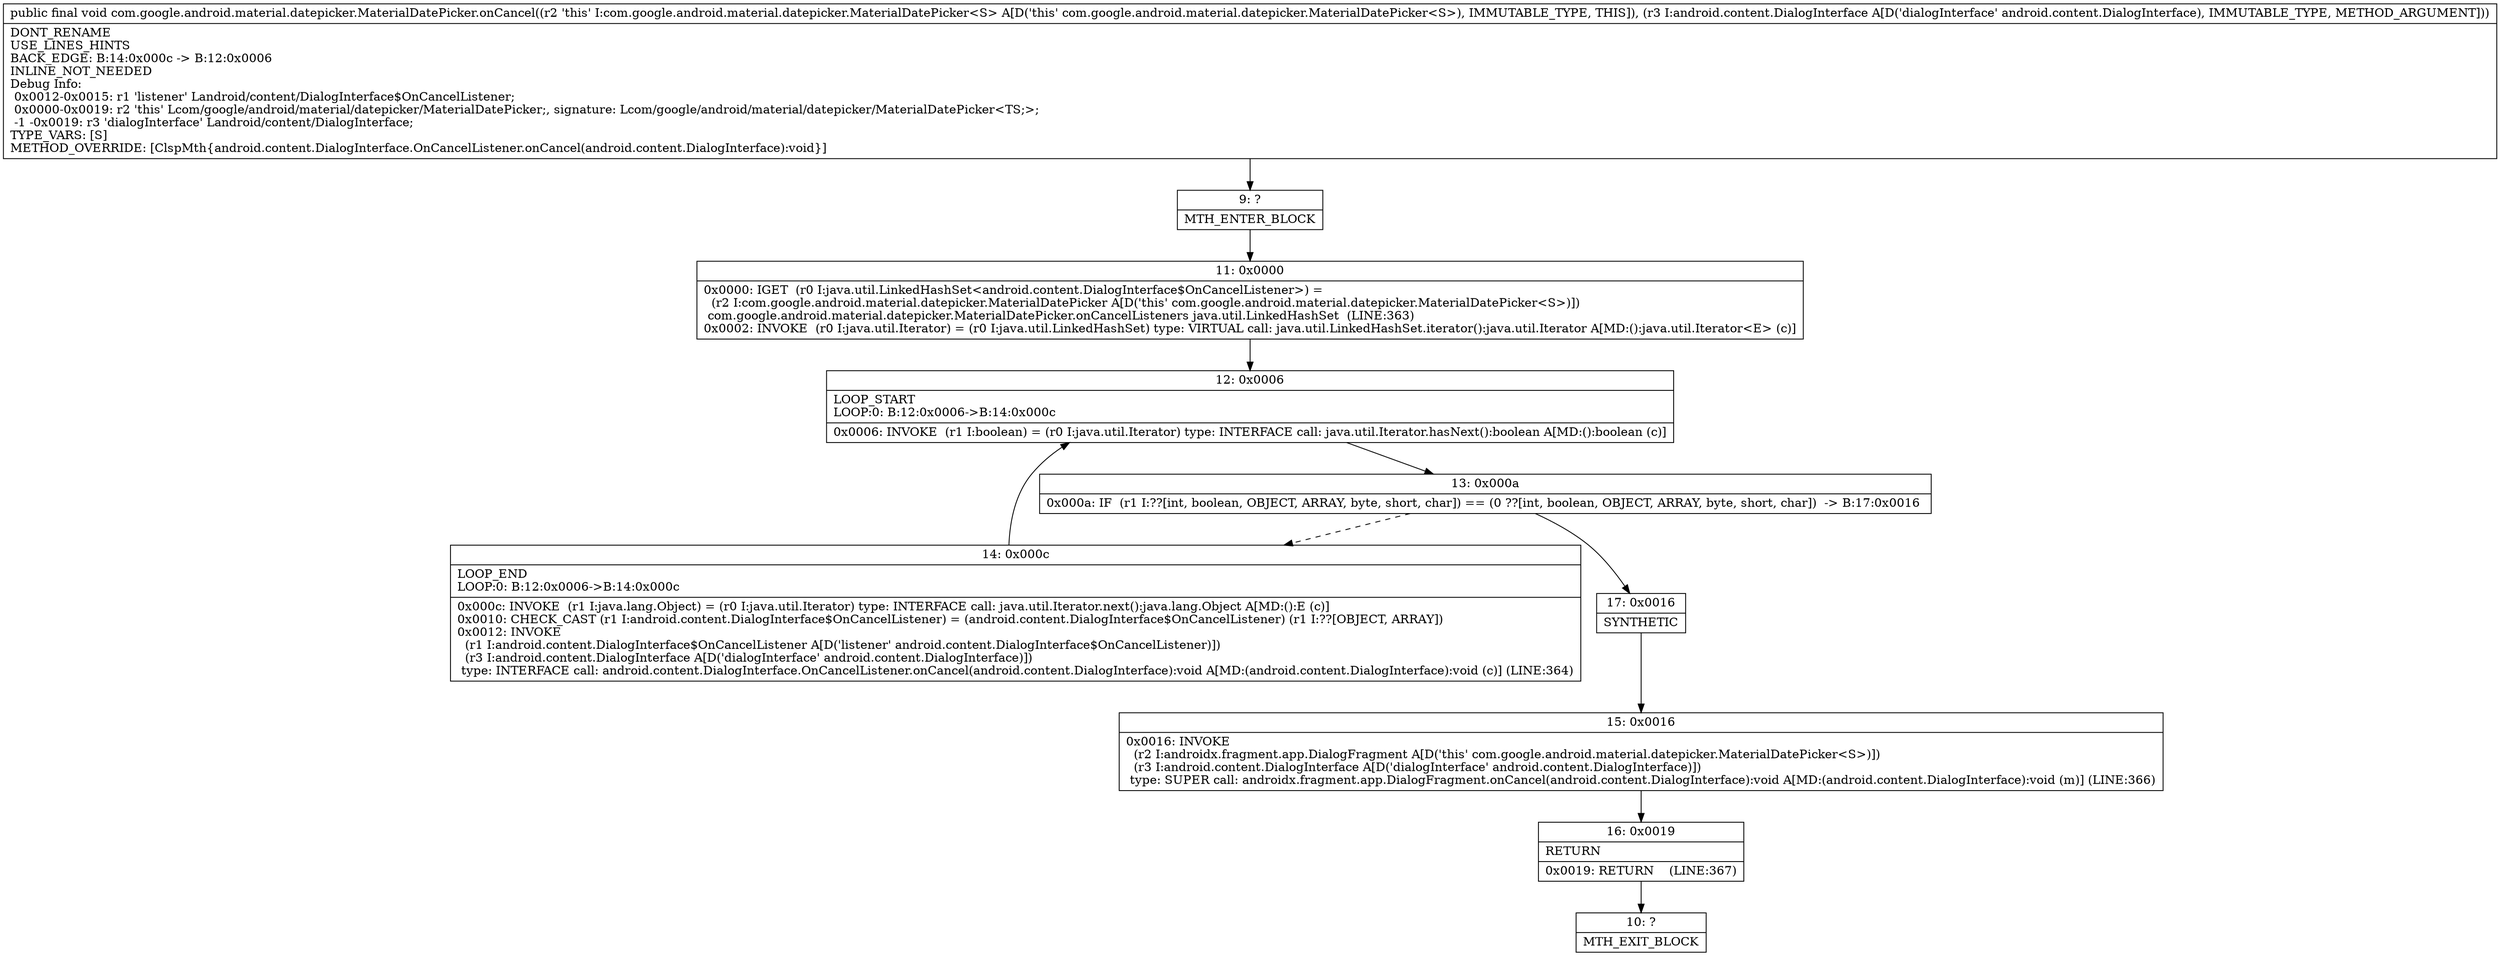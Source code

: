 digraph "CFG forcom.google.android.material.datepicker.MaterialDatePicker.onCancel(Landroid\/content\/DialogInterface;)V" {
Node_9 [shape=record,label="{9\:\ ?|MTH_ENTER_BLOCK\l}"];
Node_11 [shape=record,label="{11\:\ 0x0000|0x0000: IGET  (r0 I:java.util.LinkedHashSet\<android.content.DialogInterface$OnCancelListener\>) = \l  (r2 I:com.google.android.material.datepicker.MaterialDatePicker A[D('this' com.google.android.material.datepicker.MaterialDatePicker\<S\>)])\l com.google.android.material.datepicker.MaterialDatePicker.onCancelListeners java.util.LinkedHashSet  (LINE:363)\l0x0002: INVOKE  (r0 I:java.util.Iterator) = (r0 I:java.util.LinkedHashSet) type: VIRTUAL call: java.util.LinkedHashSet.iterator():java.util.Iterator A[MD:():java.util.Iterator\<E\> (c)]\l}"];
Node_12 [shape=record,label="{12\:\ 0x0006|LOOP_START\lLOOP:0: B:12:0x0006\-\>B:14:0x000c\l|0x0006: INVOKE  (r1 I:boolean) = (r0 I:java.util.Iterator) type: INTERFACE call: java.util.Iterator.hasNext():boolean A[MD:():boolean (c)]\l}"];
Node_13 [shape=record,label="{13\:\ 0x000a|0x000a: IF  (r1 I:??[int, boolean, OBJECT, ARRAY, byte, short, char]) == (0 ??[int, boolean, OBJECT, ARRAY, byte, short, char])  \-\> B:17:0x0016 \l}"];
Node_14 [shape=record,label="{14\:\ 0x000c|LOOP_END\lLOOP:0: B:12:0x0006\-\>B:14:0x000c\l|0x000c: INVOKE  (r1 I:java.lang.Object) = (r0 I:java.util.Iterator) type: INTERFACE call: java.util.Iterator.next():java.lang.Object A[MD:():E (c)]\l0x0010: CHECK_CAST (r1 I:android.content.DialogInterface$OnCancelListener) = (android.content.DialogInterface$OnCancelListener) (r1 I:??[OBJECT, ARRAY]) \l0x0012: INVOKE  \l  (r1 I:android.content.DialogInterface$OnCancelListener A[D('listener' android.content.DialogInterface$OnCancelListener)])\l  (r3 I:android.content.DialogInterface A[D('dialogInterface' android.content.DialogInterface)])\l type: INTERFACE call: android.content.DialogInterface.OnCancelListener.onCancel(android.content.DialogInterface):void A[MD:(android.content.DialogInterface):void (c)] (LINE:364)\l}"];
Node_17 [shape=record,label="{17\:\ 0x0016|SYNTHETIC\l}"];
Node_15 [shape=record,label="{15\:\ 0x0016|0x0016: INVOKE  \l  (r2 I:androidx.fragment.app.DialogFragment A[D('this' com.google.android.material.datepicker.MaterialDatePicker\<S\>)])\l  (r3 I:android.content.DialogInterface A[D('dialogInterface' android.content.DialogInterface)])\l type: SUPER call: androidx.fragment.app.DialogFragment.onCancel(android.content.DialogInterface):void A[MD:(android.content.DialogInterface):void (m)] (LINE:366)\l}"];
Node_16 [shape=record,label="{16\:\ 0x0019|RETURN\l|0x0019: RETURN    (LINE:367)\l}"];
Node_10 [shape=record,label="{10\:\ ?|MTH_EXIT_BLOCK\l}"];
MethodNode[shape=record,label="{public final void com.google.android.material.datepicker.MaterialDatePicker.onCancel((r2 'this' I:com.google.android.material.datepicker.MaterialDatePicker\<S\> A[D('this' com.google.android.material.datepicker.MaterialDatePicker\<S\>), IMMUTABLE_TYPE, THIS]), (r3 I:android.content.DialogInterface A[D('dialogInterface' android.content.DialogInterface), IMMUTABLE_TYPE, METHOD_ARGUMENT]))  | DONT_RENAME\lUSE_LINES_HINTS\lBACK_EDGE: B:14:0x000c \-\> B:12:0x0006\lINLINE_NOT_NEEDED\lDebug Info:\l  0x0012\-0x0015: r1 'listener' Landroid\/content\/DialogInterface$OnCancelListener;\l  0x0000\-0x0019: r2 'this' Lcom\/google\/android\/material\/datepicker\/MaterialDatePicker;, signature: Lcom\/google\/android\/material\/datepicker\/MaterialDatePicker\<TS;\>;\l  \-1 \-0x0019: r3 'dialogInterface' Landroid\/content\/DialogInterface;\lTYPE_VARS: [S]\lMETHOD_OVERRIDE: [ClspMth\{android.content.DialogInterface.OnCancelListener.onCancel(android.content.DialogInterface):void\}]\l}"];
MethodNode -> Node_9;Node_9 -> Node_11;
Node_11 -> Node_12;
Node_12 -> Node_13;
Node_13 -> Node_14[style=dashed];
Node_13 -> Node_17;
Node_14 -> Node_12;
Node_17 -> Node_15;
Node_15 -> Node_16;
Node_16 -> Node_10;
}

